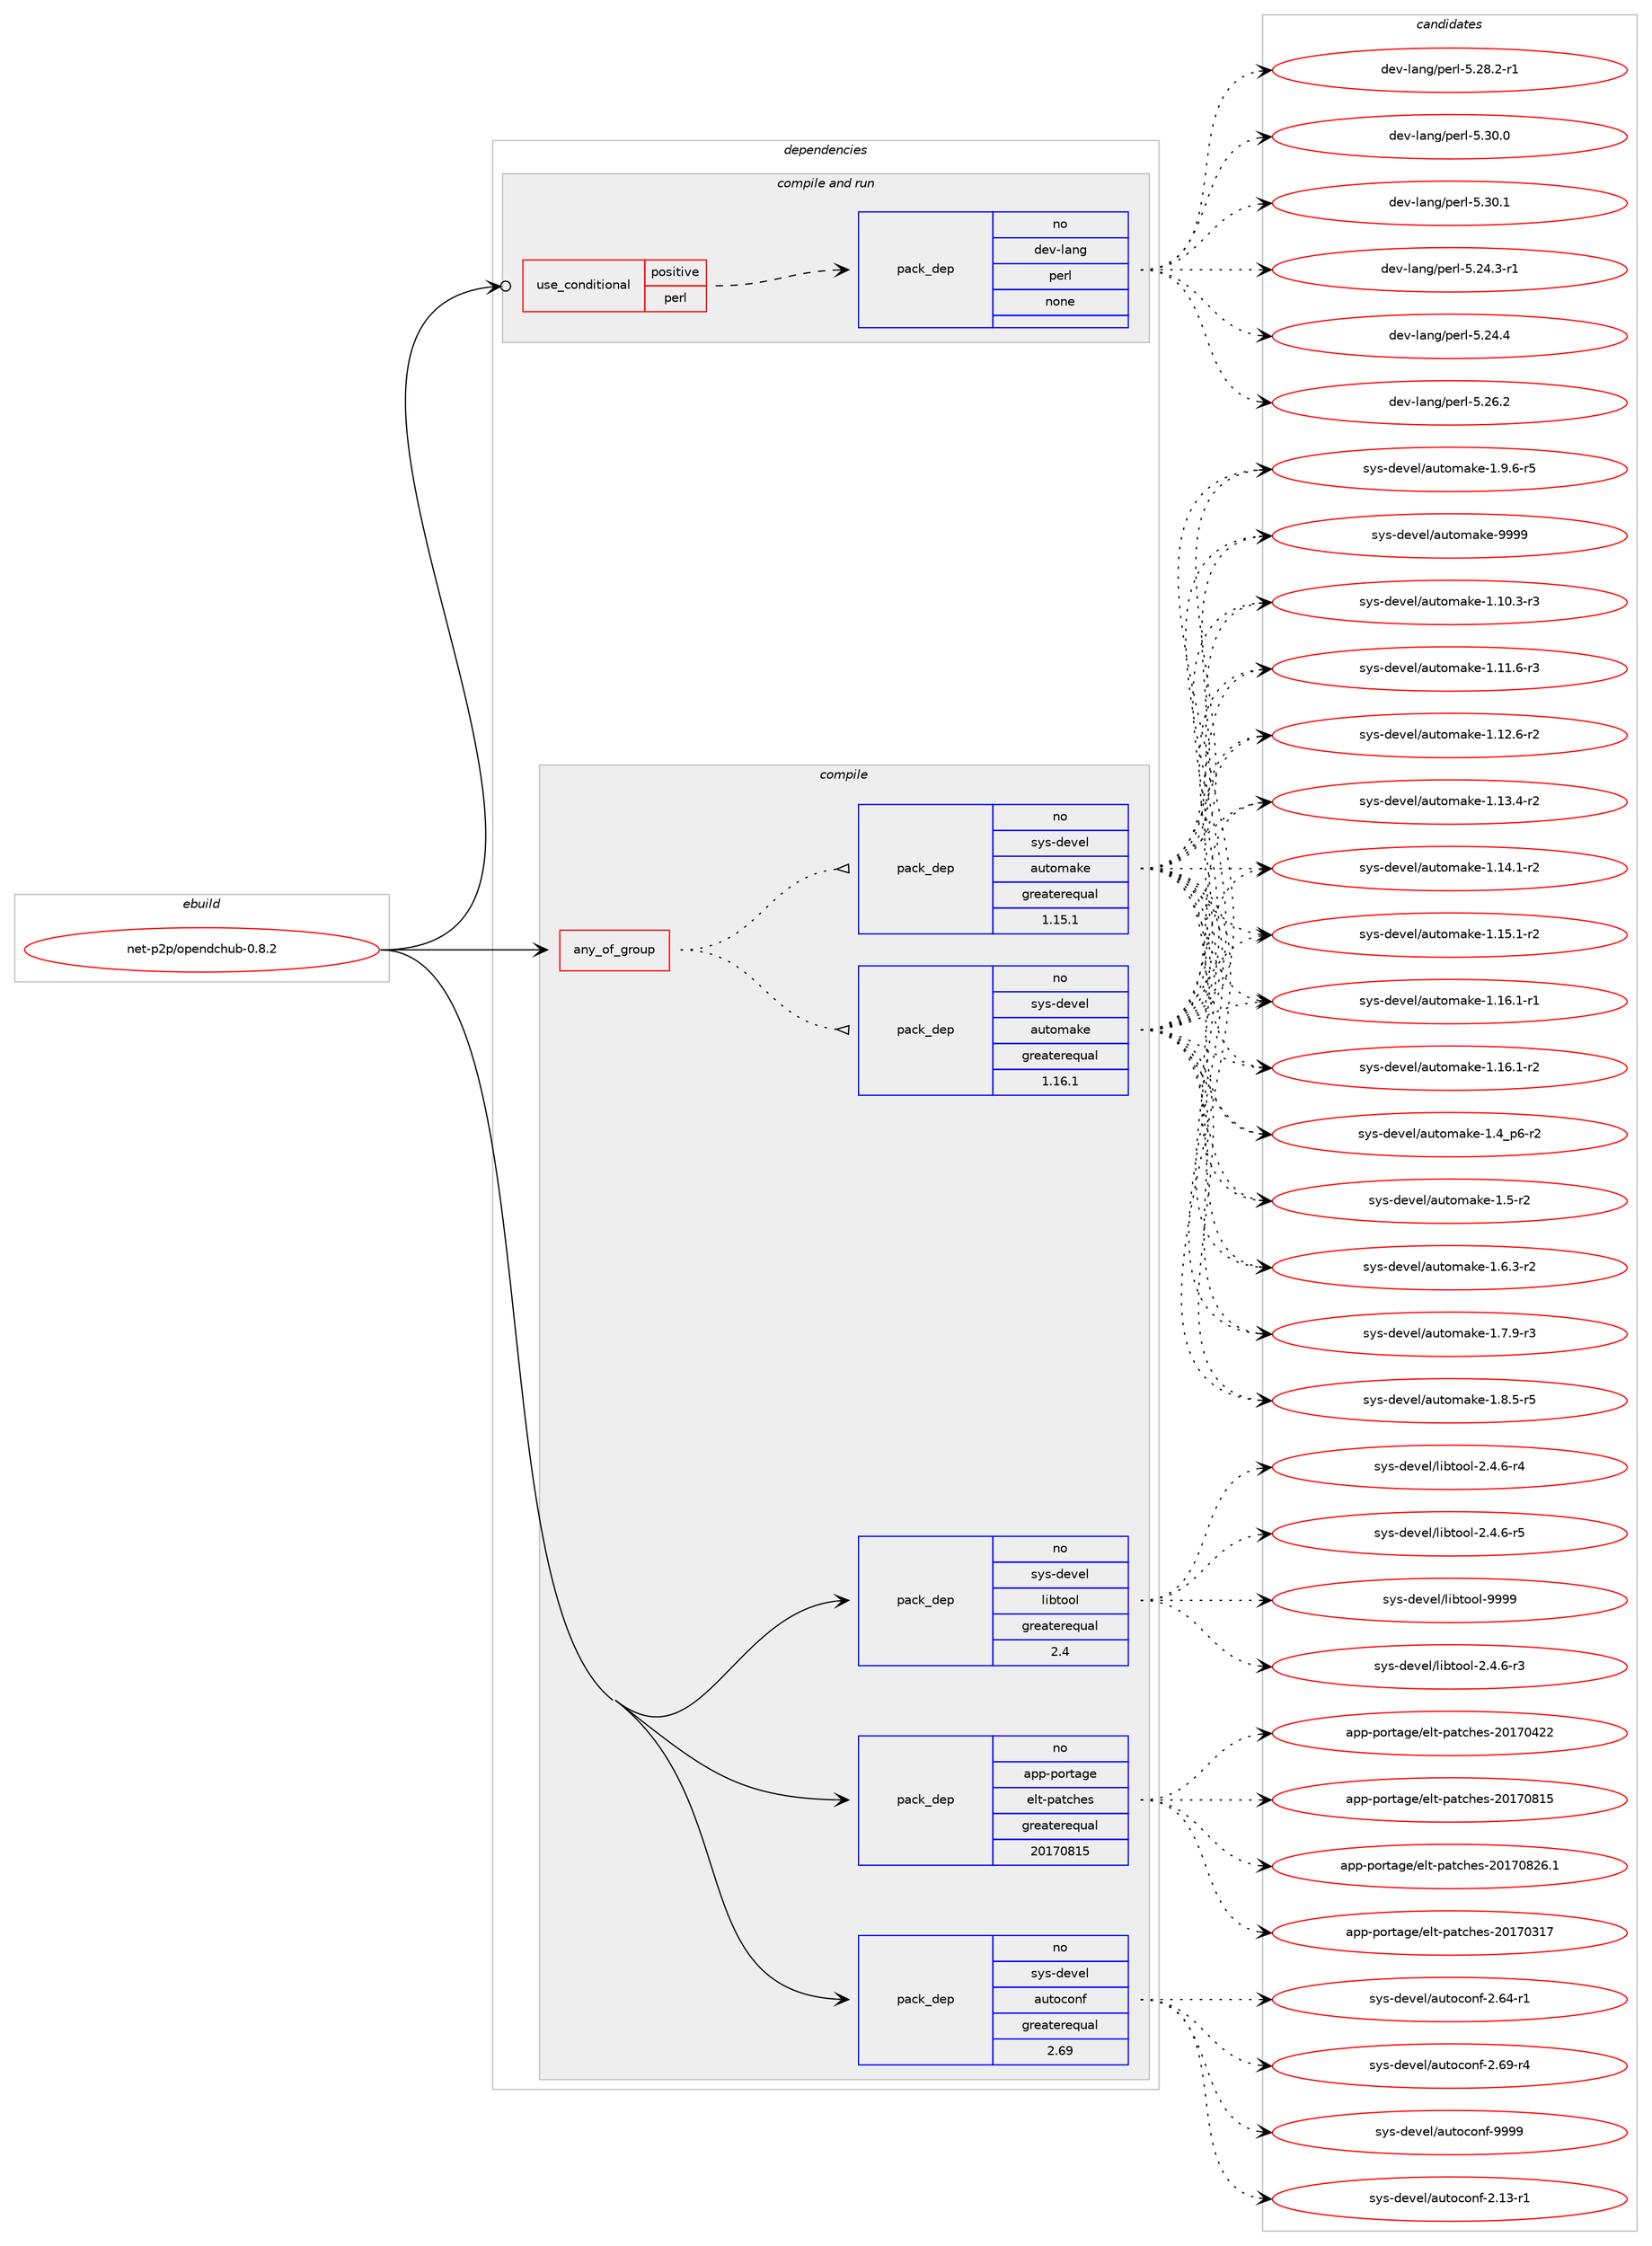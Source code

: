 digraph prolog {

# *************
# Graph options
# *************

newrank=true;
concentrate=true;
compound=true;
graph [rankdir=LR,fontname=Helvetica,fontsize=10,ranksep=1.5];#, ranksep=2.5, nodesep=0.2];
edge  [arrowhead=vee];
node  [fontname=Helvetica,fontsize=10];

# **********
# The ebuild
# **********

subgraph cluster_leftcol {
color=gray;
rank=same;
label=<<i>ebuild</i>>;
id [label="net-p2p/opendchub-0.8.2", color=red, width=4, href="../net-p2p/opendchub-0.8.2.svg"];
}

# ****************
# The dependencies
# ****************

subgraph cluster_midcol {
color=gray;
label=<<i>dependencies</i>>;
subgraph cluster_compile {
fillcolor="#eeeeee";
style=filled;
label=<<i>compile</i>>;
subgraph any14331 {
dependency840444 [label=<<TABLE BORDER="0" CELLBORDER="1" CELLSPACING="0" CELLPADDING="4"><TR><TD CELLPADDING="10">any_of_group</TD></TR></TABLE>>, shape=none, color=red];subgraph pack620783 {
dependency840445 [label=<<TABLE BORDER="0" CELLBORDER="1" CELLSPACING="0" CELLPADDING="4" WIDTH="220"><TR><TD ROWSPAN="6" CELLPADDING="30">pack_dep</TD></TR><TR><TD WIDTH="110">no</TD></TR><TR><TD>sys-devel</TD></TR><TR><TD>automake</TD></TR><TR><TD>greaterequal</TD></TR><TR><TD>1.16.1</TD></TR></TABLE>>, shape=none, color=blue];
}
dependency840444:e -> dependency840445:w [weight=20,style="dotted",arrowhead="oinv"];
subgraph pack620784 {
dependency840446 [label=<<TABLE BORDER="0" CELLBORDER="1" CELLSPACING="0" CELLPADDING="4" WIDTH="220"><TR><TD ROWSPAN="6" CELLPADDING="30">pack_dep</TD></TR><TR><TD WIDTH="110">no</TD></TR><TR><TD>sys-devel</TD></TR><TR><TD>automake</TD></TR><TR><TD>greaterequal</TD></TR><TR><TD>1.15.1</TD></TR></TABLE>>, shape=none, color=blue];
}
dependency840444:e -> dependency840446:w [weight=20,style="dotted",arrowhead="oinv"];
}
id:e -> dependency840444:w [weight=20,style="solid",arrowhead="vee"];
subgraph pack620785 {
dependency840447 [label=<<TABLE BORDER="0" CELLBORDER="1" CELLSPACING="0" CELLPADDING="4" WIDTH="220"><TR><TD ROWSPAN="6" CELLPADDING="30">pack_dep</TD></TR><TR><TD WIDTH="110">no</TD></TR><TR><TD>app-portage</TD></TR><TR><TD>elt-patches</TD></TR><TR><TD>greaterequal</TD></TR><TR><TD>20170815</TD></TR></TABLE>>, shape=none, color=blue];
}
id:e -> dependency840447:w [weight=20,style="solid",arrowhead="vee"];
subgraph pack620786 {
dependency840448 [label=<<TABLE BORDER="0" CELLBORDER="1" CELLSPACING="0" CELLPADDING="4" WIDTH="220"><TR><TD ROWSPAN="6" CELLPADDING="30">pack_dep</TD></TR><TR><TD WIDTH="110">no</TD></TR><TR><TD>sys-devel</TD></TR><TR><TD>autoconf</TD></TR><TR><TD>greaterequal</TD></TR><TR><TD>2.69</TD></TR></TABLE>>, shape=none, color=blue];
}
id:e -> dependency840448:w [weight=20,style="solid",arrowhead="vee"];
subgraph pack620787 {
dependency840449 [label=<<TABLE BORDER="0" CELLBORDER="1" CELLSPACING="0" CELLPADDING="4" WIDTH="220"><TR><TD ROWSPAN="6" CELLPADDING="30">pack_dep</TD></TR><TR><TD WIDTH="110">no</TD></TR><TR><TD>sys-devel</TD></TR><TR><TD>libtool</TD></TR><TR><TD>greaterequal</TD></TR><TR><TD>2.4</TD></TR></TABLE>>, shape=none, color=blue];
}
id:e -> dependency840449:w [weight=20,style="solid",arrowhead="vee"];
}
subgraph cluster_compileandrun {
fillcolor="#eeeeee";
style=filled;
label=<<i>compile and run</i>>;
subgraph cond204832 {
dependency840450 [label=<<TABLE BORDER="0" CELLBORDER="1" CELLSPACING="0" CELLPADDING="4"><TR><TD ROWSPAN="3" CELLPADDING="10">use_conditional</TD></TR><TR><TD>positive</TD></TR><TR><TD>perl</TD></TR></TABLE>>, shape=none, color=red];
subgraph pack620788 {
dependency840451 [label=<<TABLE BORDER="0" CELLBORDER="1" CELLSPACING="0" CELLPADDING="4" WIDTH="220"><TR><TD ROWSPAN="6" CELLPADDING="30">pack_dep</TD></TR><TR><TD WIDTH="110">no</TD></TR><TR><TD>dev-lang</TD></TR><TR><TD>perl</TD></TR><TR><TD>none</TD></TR><TR><TD></TD></TR></TABLE>>, shape=none, color=blue];
}
dependency840450:e -> dependency840451:w [weight=20,style="dashed",arrowhead="vee"];
}
id:e -> dependency840450:w [weight=20,style="solid",arrowhead="odotvee"];
}
subgraph cluster_run {
fillcolor="#eeeeee";
style=filled;
label=<<i>run</i>>;
}
}

# **************
# The candidates
# **************

subgraph cluster_choices {
rank=same;
color=gray;
label=<<i>candidates</i>>;

subgraph choice620783 {
color=black;
nodesep=1;
choice11512111545100101118101108479711711611110997107101454946494846514511451 [label="sys-devel/automake-1.10.3-r3", color=red, width=4,href="../sys-devel/automake-1.10.3-r3.svg"];
choice11512111545100101118101108479711711611110997107101454946494946544511451 [label="sys-devel/automake-1.11.6-r3", color=red, width=4,href="../sys-devel/automake-1.11.6-r3.svg"];
choice11512111545100101118101108479711711611110997107101454946495046544511450 [label="sys-devel/automake-1.12.6-r2", color=red, width=4,href="../sys-devel/automake-1.12.6-r2.svg"];
choice11512111545100101118101108479711711611110997107101454946495146524511450 [label="sys-devel/automake-1.13.4-r2", color=red, width=4,href="../sys-devel/automake-1.13.4-r2.svg"];
choice11512111545100101118101108479711711611110997107101454946495246494511450 [label="sys-devel/automake-1.14.1-r2", color=red, width=4,href="../sys-devel/automake-1.14.1-r2.svg"];
choice11512111545100101118101108479711711611110997107101454946495346494511450 [label="sys-devel/automake-1.15.1-r2", color=red, width=4,href="../sys-devel/automake-1.15.1-r2.svg"];
choice11512111545100101118101108479711711611110997107101454946495446494511449 [label="sys-devel/automake-1.16.1-r1", color=red, width=4,href="../sys-devel/automake-1.16.1-r1.svg"];
choice11512111545100101118101108479711711611110997107101454946495446494511450 [label="sys-devel/automake-1.16.1-r2", color=red, width=4,href="../sys-devel/automake-1.16.1-r2.svg"];
choice115121115451001011181011084797117116111109971071014549465295112544511450 [label="sys-devel/automake-1.4_p6-r2", color=red, width=4,href="../sys-devel/automake-1.4_p6-r2.svg"];
choice11512111545100101118101108479711711611110997107101454946534511450 [label="sys-devel/automake-1.5-r2", color=red, width=4,href="../sys-devel/automake-1.5-r2.svg"];
choice115121115451001011181011084797117116111109971071014549465446514511450 [label="sys-devel/automake-1.6.3-r2", color=red, width=4,href="../sys-devel/automake-1.6.3-r2.svg"];
choice115121115451001011181011084797117116111109971071014549465546574511451 [label="sys-devel/automake-1.7.9-r3", color=red, width=4,href="../sys-devel/automake-1.7.9-r3.svg"];
choice115121115451001011181011084797117116111109971071014549465646534511453 [label="sys-devel/automake-1.8.5-r5", color=red, width=4,href="../sys-devel/automake-1.8.5-r5.svg"];
choice115121115451001011181011084797117116111109971071014549465746544511453 [label="sys-devel/automake-1.9.6-r5", color=red, width=4,href="../sys-devel/automake-1.9.6-r5.svg"];
choice115121115451001011181011084797117116111109971071014557575757 [label="sys-devel/automake-9999", color=red, width=4,href="../sys-devel/automake-9999.svg"];
dependency840445:e -> choice11512111545100101118101108479711711611110997107101454946494846514511451:w [style=dotted,weight="100"];
dependency840445:e -> choice11512111545100101118101108479711711611110997107101454946494946544511451:w [style=dotted,weight="100"];
dependency840445:e -> choice11512111545100101118101108479711711611110997107101454946495046544511450:w [style=dotted,weight="100"];
dependency840445:e -> choice11512111545100101118101108479711711611110997107101454946495146524511450:w [style=dotted,weight="100"];
dependency840445:e -> choice11512111545100101118101108479711711611110997107101454946495246494511450:w [style=dotted,weight="100"];
dependency840445:e -> choice11512111545100101118101108479711711611110997107101454946495346494511450:w [style=dotted,weight="100"];
dependency840445:e -> choice11512111545100101118101108479711711611110997107101454946495446494511449:w [style=dotted,weight="100"];
dependency840445:e -> choice11512111545100101118101108479711711611110997107101454946495446494511450:w [style=dotted,weight="100"];
dependency840445:e -> choice115121115451001011181011084797117116111109971071014549465295112544511450:w [style=dotted,weight="100"];
dependency840445:e -> choice11512111545100101118101108479711711611110997107101454946534511450:w [style=dotted,weight="100"];
dependency840445:e -> choice115121115451001011181011084797117116111109971071014549465446514511450:w [style=dotted,weight="100"];
dependency840445:e -> choice115121115451001011181011084797117116111109971071014549465546574511451:w [style=dotted,weight="100"];
dependency840445:e -> choice115121115451001011181011084797117116111109971071014549465646534511453:w [style=dotted,weight="100"];
dependency840445:e -> choice115121115451001011181011084797117116111109971071014549465746544511453:w [style=dotted,weight="100"];
dependency840445:e -> choice115121115451001011181011084797117116111109971071014557575757:w [style=dotted,weight="100"];
}
subgraph choice620784 {
color=black;
nodesep=1;
choice11512111545100101118101108479711711611110997107101454946494846514511451 [label="sys-devel/automake-1.10.3-r3", color=red, width=4,href="../sys-devel/automake-1.10.3-r3.svg"];
choice11512111545100101118101108479711711611110997107101454946494946544511451 [label="sys-devel/automake-1.11.6-r3", color=red, width=4,href="../sys-devel/automake-1.11.6-r3.svg"];
choice11512111545100101118101108479711711611110997107101454946495046544511450 [label="sys-devel/automake-1.12.6-r2", color=red, width=4,href="../sys-devel/automake-1.12.6-r2.svg"];
choice11512111545100101118101108479711711611110997107101454946495146524511450 [label="sys-devel/automake-1.13.4-r2", color=red, width=4,href="../sys-devel/automake-1.13.4-r2.svg"];
choice11512111545100101118101108479711711611110997107101454946495246494511450 [label="sys-devel/automake-1.14.1-r2", color=red, width=4,href="../sys-devel/automake-1.14.1-r2.svg"];
choice11512111545100101118101108479711711611110997107101454946495346494511450 [label="sys-devel/automake-1.15.1-r2", color=red, width=4,href="../sys-devel/automake-1.15.1-r2.svg"];
choice11512111545100101118101108479711711611110997107101454946495446494511449 [label="sys-devel/automake-1.16.1-r1", color=red, width=4,href="../sys-devel/automake-1.16.1-r1.svg"];
choice11512111545100101118101108479711711611110997107101454946495446494511450 [label="sys-devel/automake-1.16.1-r2", color=red, width=4,href="../sys-devel/automake-1.16.1-r2.svg"];
choice115121115451001011181011084797117116111109971071014549465295112544511450 [label="sys-devel/automake-1.4_p6-r2", color=red, width=4,href="../sys-devel/automake-1.4_p6-r2.svg"];
choice11512111545100101118101108479711711611110997107101454946534511450 [label="sys-devel/automake-1.5-r2", color=red, width=4,href="../sys-devel/automake-1.5-r2.svg"];
choice115121115451001011181011084797117116111109971071014549465446514511450 [label="sys-devel/automake-1.6.3-r2", color=red, width=4,href="../sys-devel/automake-1.6.3-r2.svg"];
choice115121115451001011181011084797117116111109971071014549465546574511451 [label="sys-devel/automake-1.7.9-r3", color=red, width=4,href="../sys-devel/automake-1.7.9-r3.svg"];
choice115121115451001011181011084797117116111109971071014549465646534511453 [label="sys-devel/automake-1.8.5-r5", color=red, width=4,href="../sys-devel/automake-1.8.5-r5.svg"];
choice115121115451001011181011084797117116111109971071014549465746544511453 [label="sys-devel/automake-1.9.6-r5", color=red, width=4,href="../sys-devel/automake-1.9.6-r5.svg"];
choice115121115451001011181011084797117116111109971071014557575757 [label="sys-devel/automake-9999", color=red, width=4,href="../sys-devel/automake-9999.svg"];
dependency840446:e -> choice11512111545100101118101108479711711611110997107101454946494846514511451:w [style=dotted,weight="100"];
dependency840446:e -> choice11512111545100101118101108479711711611110997107101454946494946544511451:w [style=dotted,weight="100"];
dependency840446:e -> choice11512111545100101118101108479711711611110997107101454946495046544511450:w [style=dotted,weight="100"];
dependency840446:e -> choice11512111545100101118101108479711711611110997107101454946495146524511450:w [style=dotted,weight="100"];
dependency840446:e -> choice11512111545100101118101108479711711611110997107101454946495246494511450:w [style=dotted,weight="100"];
dependency840446:e -> choice11512111545100101118101108479711711611110997107101454946495346494511450:w [style=dotted,weight="100"];
dependency840446:e -> choice11512111545100101118101108479711711611110997107101454946495446494511449:w [style=dotted,weight="100"];
dependency840446:e -> choice11512111545100101118101108479711711611110997107101454946495446494511450:w [style=dotted,weight="100"];
dependency840446:e -> choice115121115451001011181011084797117116111109971071014549465295112544511450:w [style=dotted,weight="100"];
dependency840446:e -> choice11512111545100101118101108479711711611110997107101454946534511450:w [style=dotted,weight="100"];
dependency840446:e -> choice115121115451001011181011084797117116111109971071014549465446514511450:w [style=dotted,weight="100"];
dependency840446:e -> choice115121115451001011181011084797117116111109971071014549465546574511451:w [style=dotted,weight="100"];
dependency840446:e -> choice115121115451001011181011084797117116111109971071014549465646534511453:w [style=dotted,weight="100"];
dependency840446:e -> choice115121115451001011181011084797117116111109971071014549465746544511453:w [style=dotted,weight="100"];
dependency840446:e -> choice115121115451001011181011084797117116111109971071014557575757:w [style=dotted,weight="100"];
}
subgraph choice620785 {
color=black;
nodesep=1;
choice97112112451121111141169710310147101108116451129711699104101115455048495548514955 [label="app-portage/elt-patches-20170317", color=red, width=4,href="../app-portage/elt-patches-20170317.svg"];
choice97112112451121111141169710310147101108116451129711699104101115455048495548525050 [label="app-portage/elt-patches-20170422", color=red, width=4,href="../app-portage/elt-patches-20170422.svg"];
choice97112112451121111141169710310147101108116451129711699104101115455048495548564953 [label="app-portage/elt-patches-20170815", color=red, width=4,href="../app-portage/elt-patches-20170815.svg"];
choice971121124511211111411697103101471011081164511297116991041011154550484955485650544649 [label="app-portage/elt-patches-20170826.1", color=red, width=4,href="../app-portage/elt-patches-20170826.1.svg"];
dependency840447:e -> choice97112112451121111141169710310147101108116451129711699104101115455048495548514955:w [style=dotted,weight="100"];
dependency840447:e -> choice97112112451121111141169710310147101108116451129711699104101115455048495548525050:w [style=dotted,weight="100"];
dependency840447:e -> choice97112112451121111141169710310147101108116451129711699104101115455048495548564953:w [style=dotted,weight="100"];
dependency840447:e -> choice971121124511211111411697103101471011081164511297116991041011154550484955485650544649:w [style=dotted,weight="100"];
}
subgraph choice620786 {
color=black;
nodesep=1;
choice1151211154510010111810110847971171161119911111010245504649514511449 [label="sys-devel/autoconf-2.13-r1", color=red, width=4,href="../sys-devel/autoconf-2.13-r1.svg"];
choice1151211154510010111810110847971171161119911111010245504654524511449 [label="sys-devel/autoconf-2.64-r1", color=red, width=4,href="../sys-devel/autoconf-2.64-r1.svg"];
choice1151211154510010111810110847971171161119911111010245504654574511452 [label="sys-devel/autoconf-2.69-r4", color=red, width=4,href="../sys-devel/autoconf-2.69-r4.svg"];
choice115121115451001011181011084797117116111991111101024557575757 [label="sys-devel/autoconf-9999", color=red, width=4,href="../sys-devel/autoconf-9999.svg"];
dependency840448:e -> choice1151211154510010111810110847971171161119911111010245504649514511449:w [style=dotted,weight="100"];
dependency840448:e -> choice1151211154510010111810110847971171161119911111010245504654524511449:w [style=dotted,weight="100"];
dependency840448:e -> choice1151211154510010111810110847971171161119911111010245504654574511452:w [style=dotted,weight="100"];
dependency840448:e -> choice115121115451001011181011084797117116111991111101024557575757:w [style=dotted,weight="100"];
}
subgraph choice620787 {
color=black;
nodesep=1;
choice1151211154510010111810110847108105981161111111084550465246544511451 [label="sys-devel/libtool-2.4.6-r3", color=red, width=4,href="../sys-devel/libtool-2.4.6-r3.svg"];
choice1151211154510010111810110847108105981161111111084550465246544511452 [label="sys-devel/libtool-2.4.6-r4", color=red, width=4,href="../sys-devel/libtool-2.4.6-r4.svg"];
choice1151211154510010111810110847108105981161111111084550465246544511453 [label="sys-devel/libtool-2.4.6-r5", color=red, width=4,href="../sys-devel/libtool-2.4.6-r5.svg"];
choice1151211154510010111810110847108105981161111111084557575757 [label="sys-devel/libtool-9999", color=red, width=4,href="../sys-devel/libtool-9999.svg"];
dependency840449:e -> choice1151211154510010111810110847108105981161111111084550465246544511451:w [style=dotted,weight="100"];
dependency840449:e -> choice1151211154510010111810110847108105981161111111084550465246544511452:w [style=dotted,weight="100"];
dependency840449:e -> choice1151211154510010111810110847108105981161111111084550465246544511453:w [style=dotted,weight="100"];
dependency840449:e -> choice1151211154510010111810110847108105981161111111084557575757:w [style=dotted,weight="100"];
}
subgraph choice620788 {
color=black;
nodesep=1;
choice100101118451089711010347112101114108455346505246514511449 [label="dev-lang/perl-5.24.3-r1", color=red, width=4,href="../dev-lang/perl-5.24.3-r1.svg"];
choice10010111845108971101034711210111410845534650524652 [label="dev-lang/perl-5.24.4", color=red, width=4,href="../dev-lang/perl-5.24.4.svg"];
choice10010111845108971101034711210111410845534650544650 [label="dev-lang/perl-5.26.2", color=red, width=4,href="../dev-lang/perl-5.26.2.svg"];
choice100101118451089711010347112101114108455346505646504511449 [label="dev-lang/perl-5.28.2-r1", color=red, width=4,href="../dev-lang/perl-5.28.2-r1.svg"];
choice10010111845108971101034711210111410845534651484648 [label="dev-lang/perl-5.30.0", color=red, width=4,href="../dev-lang/perl-5.30.0.svg"];
choice10010111845108971101034711210111410845534651484649 [label="dev-lang/perl-5.30.1", color=red, width=4,href="../dev-lang/perl-5.30.1.svg"];
dependency840451:e -> choice100101118451089711010347112101114108455346505246514511449:w [style=dotted,weight="100"];
dependency840451:e -> choice10010111845108971101034711210111410845534650524652:w [style=dotted,weight="100"];
dependency840451:e -> choice10010111845108971101034711210111410845534650544650:w [style=dotted,weight="100"];
dependency840451:e -> choice100101118451089711010347112101114108455346505646504511449:w [style=dotted,weight="100"];
dependency840451:e -> choice10010111845108971101034711210111410845534651484648:w [style=dotted,weight="100"];
dependency840451:e -> choice10010111845108971101034711210111410845534651484649:w [style=dotted,weight="100"];
}
}

}

